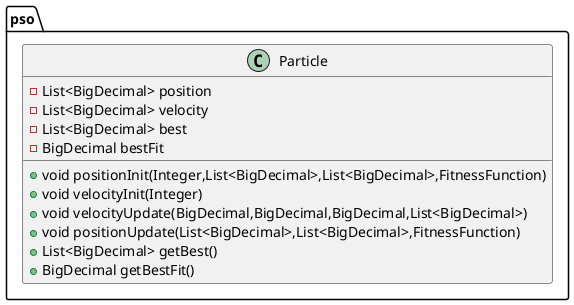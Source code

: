 @startuml
class pso.Particle {
- List<BigDecimal> position
- List<BigDecimal> velocity
- List<BigDecimal> best
- BigDecimal bestFit
+ void positionInit(Integer,List<BigDecimal>,List<BigDecimal>,FitnessFunction)
+ void velocityInit(Integer)
+ void velocityUpdate(BigDecimal,BigDecimal,BigDecimal,List<BigDecimal>)
+ void positionUpdate(List<BigDecimal>,List<BigDecimal>,FitnessFunction)
+ List<BigDecimal> getBest()
+ BigDecimal getBestFit()
}


@enduml